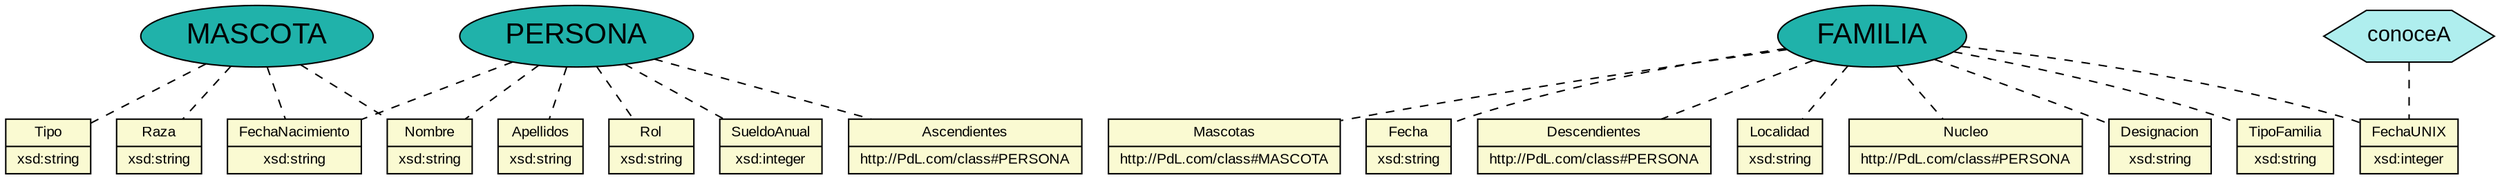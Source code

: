 graph ejemplo{
//Defecto
node [fontname="Arial"];
edge [fontname="Arial",fontsize=12];

//PROPERTIES
node[fontsize=10, fillcolor="lightgoldenrodyellow", style="filled", shape="record", ]
property_Apellidos [label="{Apellidos|xsd:string}"];
property_Mascotas [label="{Mascotas|http://PdL.com/class#MASCOTA}"];
property_Fecha [label="{Fecha|xsd:string}"];
property_FechaNacimiento [label="{FechaNacimiento|xsd:string}"];
property_Tipo [label="{Tipo|xsd:string}"];
property_Descendientes [label="{Descendientes|http://PdL.com/class#PERSONA}"];
property_Raza [label="{Raza|xsd:string}"];
property_Localidad [label="{Localidad|xsd:string}"];
property_Rol [label="{Rol|xsd:string}"];
property_SueldoAnual [label="{SueldoAnual|xsd:integer}"];
property_FechaUNIX [label="{FechaUNIX|xsd:integer}"];
property_Nucleo [label="{Nucleo|http://PdL.com/class#PERSONA}"];
property_Nombre [label="{Nombre|xsd:string}"];
property_Ascendientes [label="{Ascendientes|http://PdL.com/class#PERSONA}"];
property_Designacion [label="{Designacion|xsd:string}"];
property_TipoFamilia [label="{TipoFamilia|xsd:string}"];

//CLASES
node[fontsize=20, fillcolor="lightseagreen", style="filled", shape="ellipse", ]
class_PERSONA [label=PERSONA];
class_MASCOTA [label=MASCOTA];
class_FAMILIA [label=FAMILIA];

//RELACIONES
node[fontsize=15, fillcolor="paleturquoise", style="filled", shape="hexagon", ]
relationship_conoceA [label=conoceA];

//CLASE -- PROPIEDAD
edge[style="dashed", ]

class_PERSONA -- property_Nombre
class_PERSONA -- property_Apellidos
class_PERSONA -- property_Rol
class_PERSONA -- property_FechaNacimiento
class_PERSONA -- property_SueldoAnual
class_PERSONA -- property_Ascendientes
class_MASCOTA -- property_Tipo
class_MASCOTA -- property_Nombre
class_MASCOTA -- property_Raza
class_MASCOTA -- property_FechaNacimiento
class_FAMILIA -- property_FechaUNIX
class_FAMILIA -- property_Fecha
class_FAMILIA -- property_Localidad
class_FAMILIA -- property_TipoFamilia
class_FAMILIA -- property_Designacion
class_FAMILIA -- property_Nucleo
class_FAMILIA -- property_Descendientes
class_FAMILIA -- property_Mascotas
//RELACION -- PROPIEDAD
relationship_conoceA -- property_FechaUNIX

}

